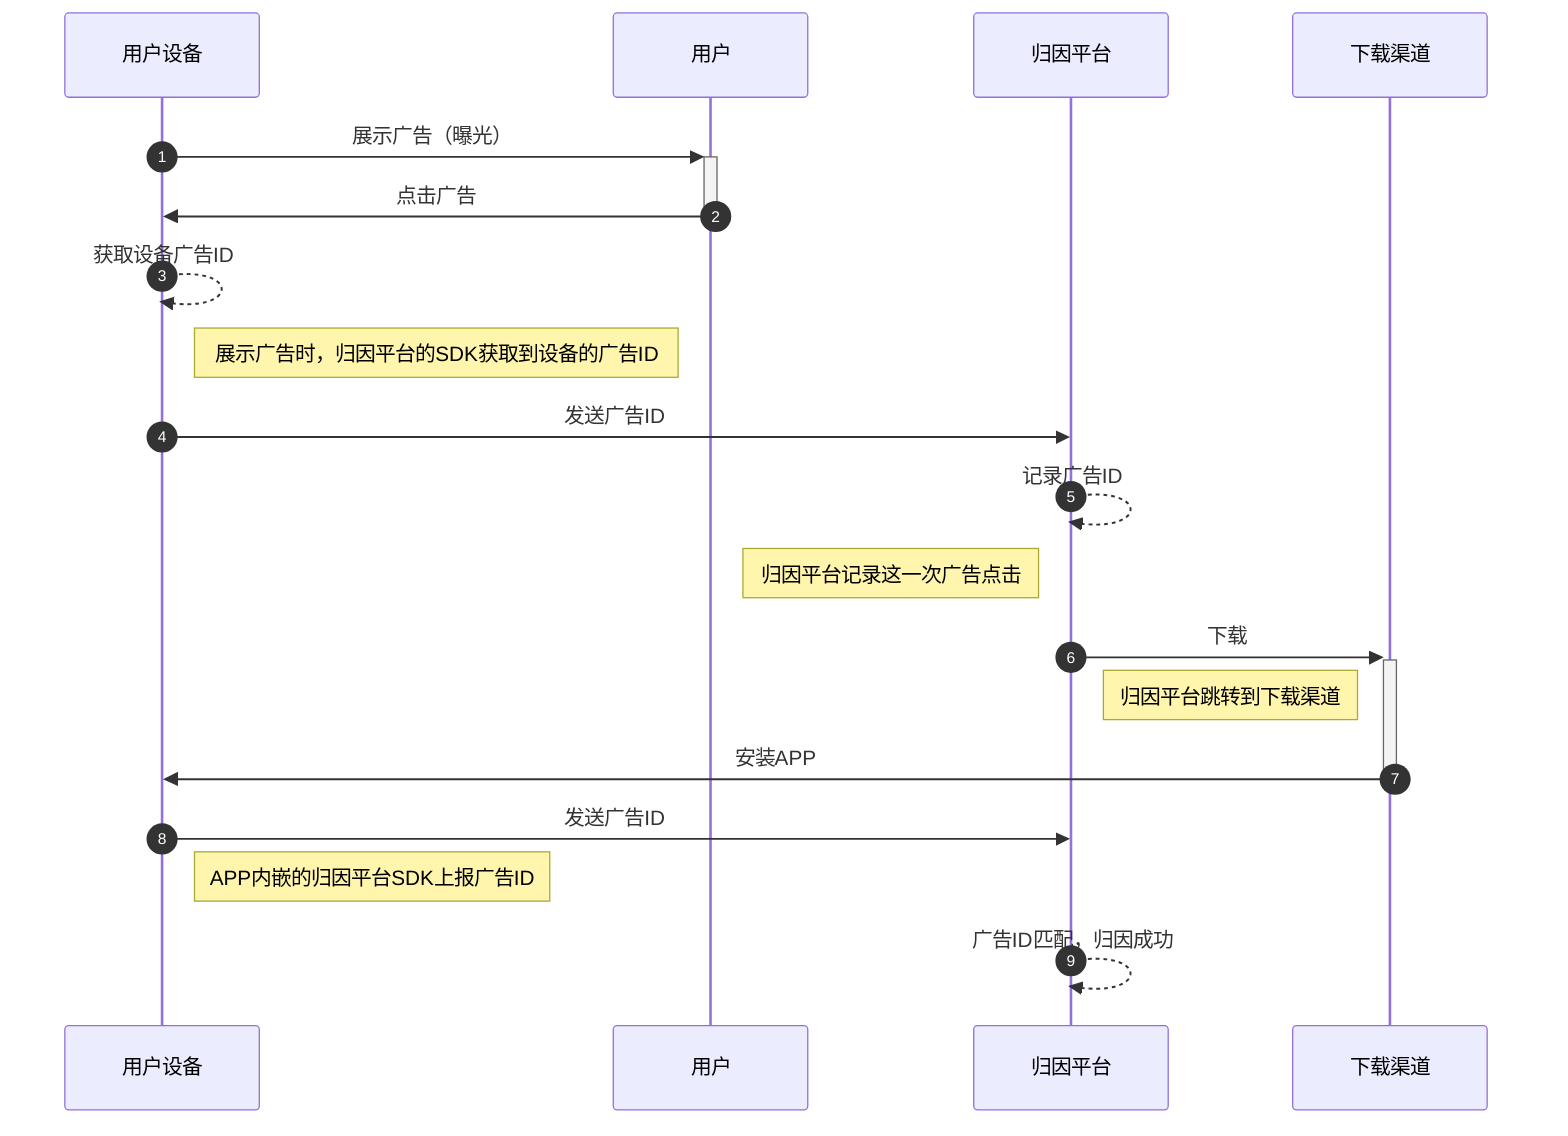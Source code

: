 sequenceDiagram
    autonumber
    用户设备->>+用户: 展示广告（曝光）
    用户->>-用户设备: 点击广告
    用户设备 -->> 用户设备: 获取设备广告ID
    Note right of 用户设备: 展示广告时，归因平台的SDK获取到设备的广告ID
    用户设备 ->> 归因平台: 发送广告ID
    归因平台 -->> 归因平台: 记录广告ID
    Note left of 归因平台: 归因平台记录这一次广告点击
    归因平台 ->>+ 下载渠道: 下载
    Note left of 下载渠道: 归因平台跳转到下载渠道
    下载渠道 ->>- 用户设备: 安装APP
    用户设备 ->> 归因平台: 发送广告ID
    Note right of 用户设备: APP内嵌的归因平台SDK上报广告ID
    归因平台 -->> 归因平台: 广告ID匹配，归因成功